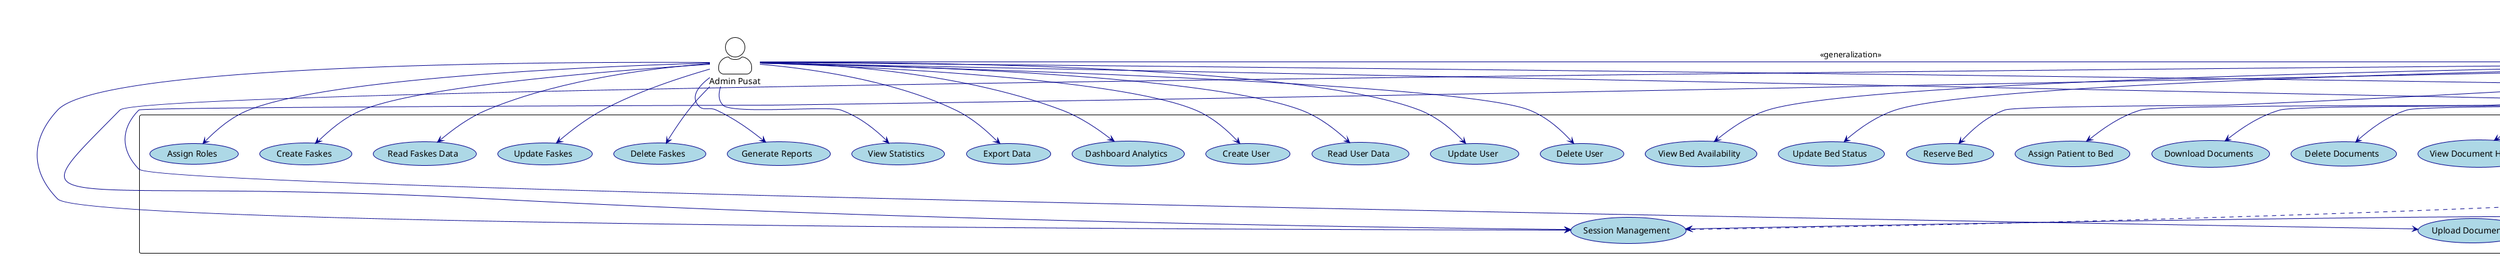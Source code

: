 @startuml eSIR2.0_UseCaseDiagram

!theme plain
skinparam actorStyle awesome
skinparam usecase {
    BackgroundColor LightBlue
    BorderColor DarkBlue
    ArrowColor DarkBlue
}

title Use Case Diagram - Sistem eSIR 2.0

' Actors
actor "Admin Pusat" as AP
actor "Admin Faskes" as AF
actor "Sopir Ambulans" as SA
actor "Pasien" as P

' External Systems
actor "Database System" as DB
actor "Email Service" as ES
actor "GPS System" as GPS
actor "Push Notification Service" as PNS

' System Boundary
rectangle "SISTEM eSIR 2.0" {
    
    ' Authentication Use Cases
    usecase "Login/Logout" as UC1
    usecase "Reset Password" as UC2
    usecase "Session Management" as UC3
    
    ' User Management Use Cases
    usecase "Create User" as UC4
    usecase "Read User Data" as UC5
    usecase "Update User" as UC6
    usecase "Delete User" as UC7
    usecase "Assign Roles" as UC8
    
    ' Faskes Management Use Cases
    usecase "Create Faskes" as UC9
    usecase "Read Faskes Data" as UC10
    usecase "Update Faskes" as UC11
    usecase "Delete Faskes" as UC12
    
    ' Referral Management Use Cases
    usecase "Create Referral" as UC13
    usecase "Read Referral Data" as UC14
    usecase "Update Referral Status" as UC15
    usecase "Cancel Referral" as UC16
    usecase "Add Referral Notes" as UC17
    
    ' Bed Management Use Cases
    usecase "View Bed Availability" as UC18
    usecase "Update Bed Status" as UC19
    usecase "Reserve Bed" as UC20
    usecase "Assign Patient to Bed" as UC21
    
    ' Document Management Use Cases
    usecase "Upload Documents" as UC22
    usecase "Download Documents" as UC23
    usecase "Delete Documents" as UC24
    usecase "View Document History" as UC25
    
    ' Ambulance Tracking Use Cases
    usecase "Real-time Location Tracking" as UC26
    usecase "Journey Status Monitoring" as UC27
    usecase "ETA Updates" as UC28
    usecase "Route Optimization" as UC29
    usecase "Start Tracking Session" as UC30
    usecase "Stop Tracking Session" as UC31
    
    ' Notification System Use Cases
    usecase "Send Notifications" as UC32
    usecase "Receive Notifications" as UC33
    usecase "Push Notifications" as UC34
    usecase "Emergency Alerts" as UC35
    
    ' Reporting & Analytics Use Cases
    usecase "Generate Reports" as UC36
    usecase "View Statistics" as UC37
    usecase "Export Data" as UC38
    usecase "Dashboard Analytics" as UC39
    
    ' Search & Filter Use Cases
    usecase "Search Patients" as UC40
    usecase "Search Referrals" as UC41
    usecase "Filter by Status" as UC42
    usecase "Advanced Search" as UC43
    
    ' Mobile Features Use Cases
    usecase "GPS Tracking" as UC44
    usecase "Background Tracking" as UC45
    usecase "Voice Commands" as UC46
    usecase "Offline Mode" as UC47
    usecase "Battery Optimization" as UC48
    usecase "Device Information" as UC49
    
    ' Data Storage Use Cases
    usecase "Store User Data" as UC50
    usecase "Store Patient Data" as UC51
    usecase "Store Referral Data" as UC52
    usecase "Store Tracking Data" as UC53
    usecase "Store Document Data" as UC54
    usecase "Store Bed Management Data" as UC55
    usecase "Store Search Logs" as UC56
    
    ' Location Services Use Cases
    usecase "Provide Location Data" as UC57
    usecase "Calculate Distance & ETA" as UC58
    usecase "Geocoding Services" as UC59
}

' Admin Pusat Relationships
AP --> UC1
AP --> UC2
AP --> UC3
AP --> UC4
AP --> UC5
AP --> UC6
AP --> UC7
AP --> UC8
AP --> UC9
AP --> UC10
AP --> UC11
AP --> UC12
AP --> UC36
AP --> UC37
AP --> UC38
AP --> UC39

' Admin Faskes Relationships
AF --> UC1
AF --> UC2
AF --> UC3
AF --> UC13
AF --> UC14
AF --> UC15
AF --> UC16
AF --> UC17
AF --> UC18
AF --> UC19
AF --> UC20
AF --> UC21
AF --> UC22
AF --> UC23
AF --> UC24
AF --> UC25
AF --> UC26
AF --> UC27
AF --> UC28
AF --> UC29
AF --> UC32
AF --> UC33
AF --> UC40
AF --> UC41
AF --> UC42
AF --> UC43

' Sopir Ambulans Relationships
SA --> UC1
SA --> UC2
SA --> UC3
SA --> UC30
SA --> UC31
SA --> UC26
SA --> UC27
SA --> UC28
SA --> UC29
SA --> UC14
SA --> UC15
SA --> UC33
SA --> UC34
SA --> UC44
SA --> UC45
SA --> UC46
SA --> UC47
SA --> UC48
SA --> UC49

' Pasien Relationships
P --> UC14
P --> UC33
P --> UC34
P --> UC47
P --> UC49

' External System Relationships
DB --> UC50
DB --> UC51
DB --> UC52
DB --> UC53
DB --> UC54
DB --> UC55
DB --> UC56

ES --> UC32
ES --> UC2
ES --> UC35

GPS --> UC57
GPS --> UC58
GPS --> UC59

PNS --> UC34
PNS --> UC35

' Include Relationships
UC1 ..> UC3 : <<include>>
UC13 ..> UC22 : <<include>>
UC30 ..> UC57 : <<include>>
UC32 ..> UC50 : <<include>>

' Extend Relationships
UC35 ..> UC34 : <<extend>>
UC46 ..> UC44 : <<extend>>
UC47 ..> UC44 : <<extend>>
UC48 ..> UC44 : <<extend>>

' Generalization
AP -|> AF : <<generalization>>

@enduml
